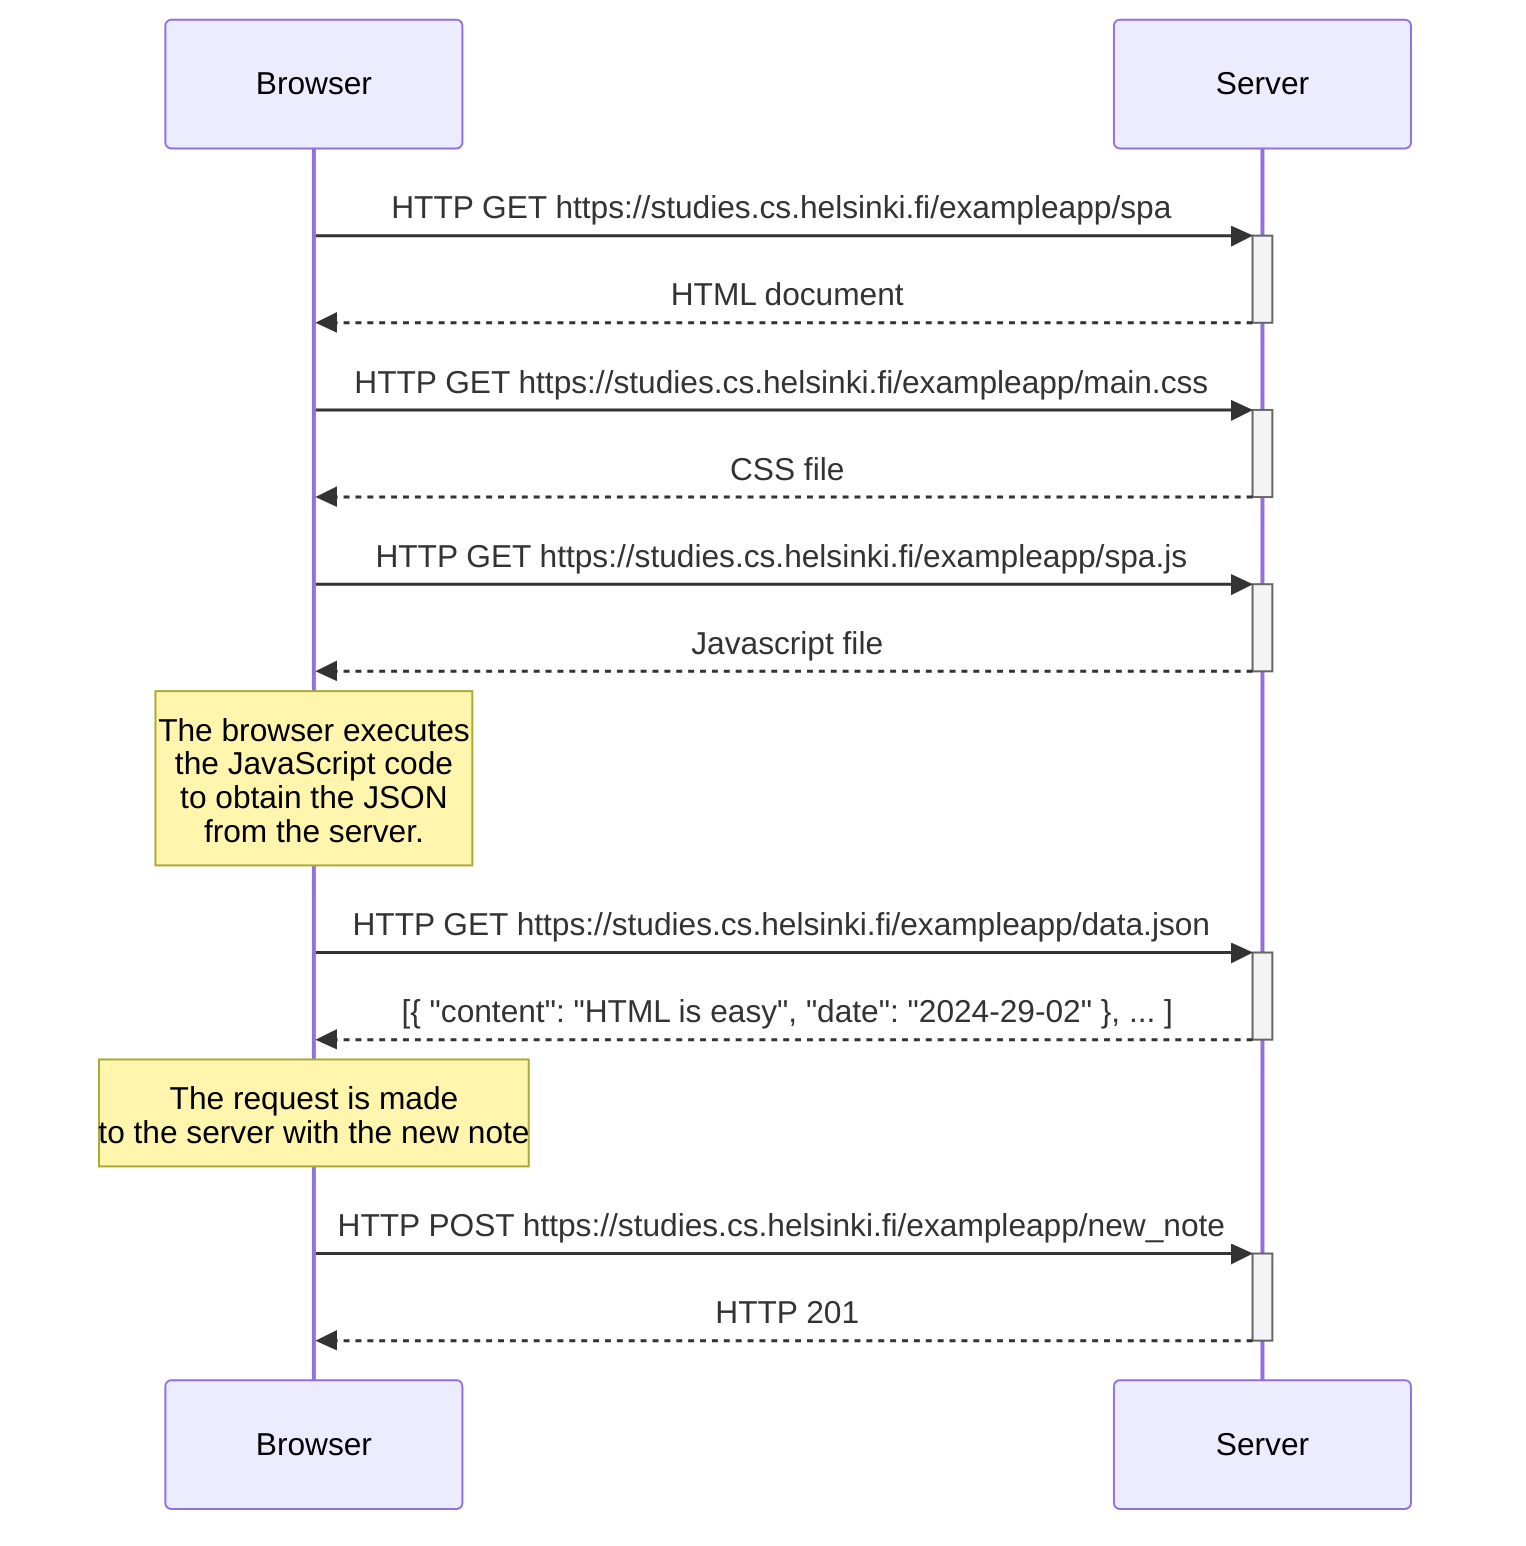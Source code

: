 sequenceDiagram
    participant Browser
    participant Server

    Browser->>+Server: HTTP GET https://studies.cs.helsinki.fi/exampleapp/spa
    Server-->>Browser: HTML document
    deactivate Server

    Browser ->>+Server: HTTP GET https://studies.cs.helsinki.fi/exampleapp/main.css
    Server-->>Browser: CSS file
    deactivate Server

    Browser->>+Server: HTTP GET https://studies.cs.helsinki.fi/exampleapp/spa.js
    Server-->>Browser: Javascript file
    deactivate Server

    Note over Browser: The browser executes <br/>the JavaScript code<br/> to obtain the JSON<br/> from the server. 

    Browser->>+Server: HTTP GET https://studies.cs.helsinki.fi/exampleapp/data.json
    Server-->>Browser: [{ "content": "HTML is easy", "date": "2024-29-02" }, ... ]
    deactivate Server

    Note over Browser: The request is made<br/> to the server with the new note

    Browser->>+Server: HTTP POST https://studies.cs.helsinki.fi/exampleapp/new_note
    Server-->>Browser: HTTP 201
    deactivate Server
